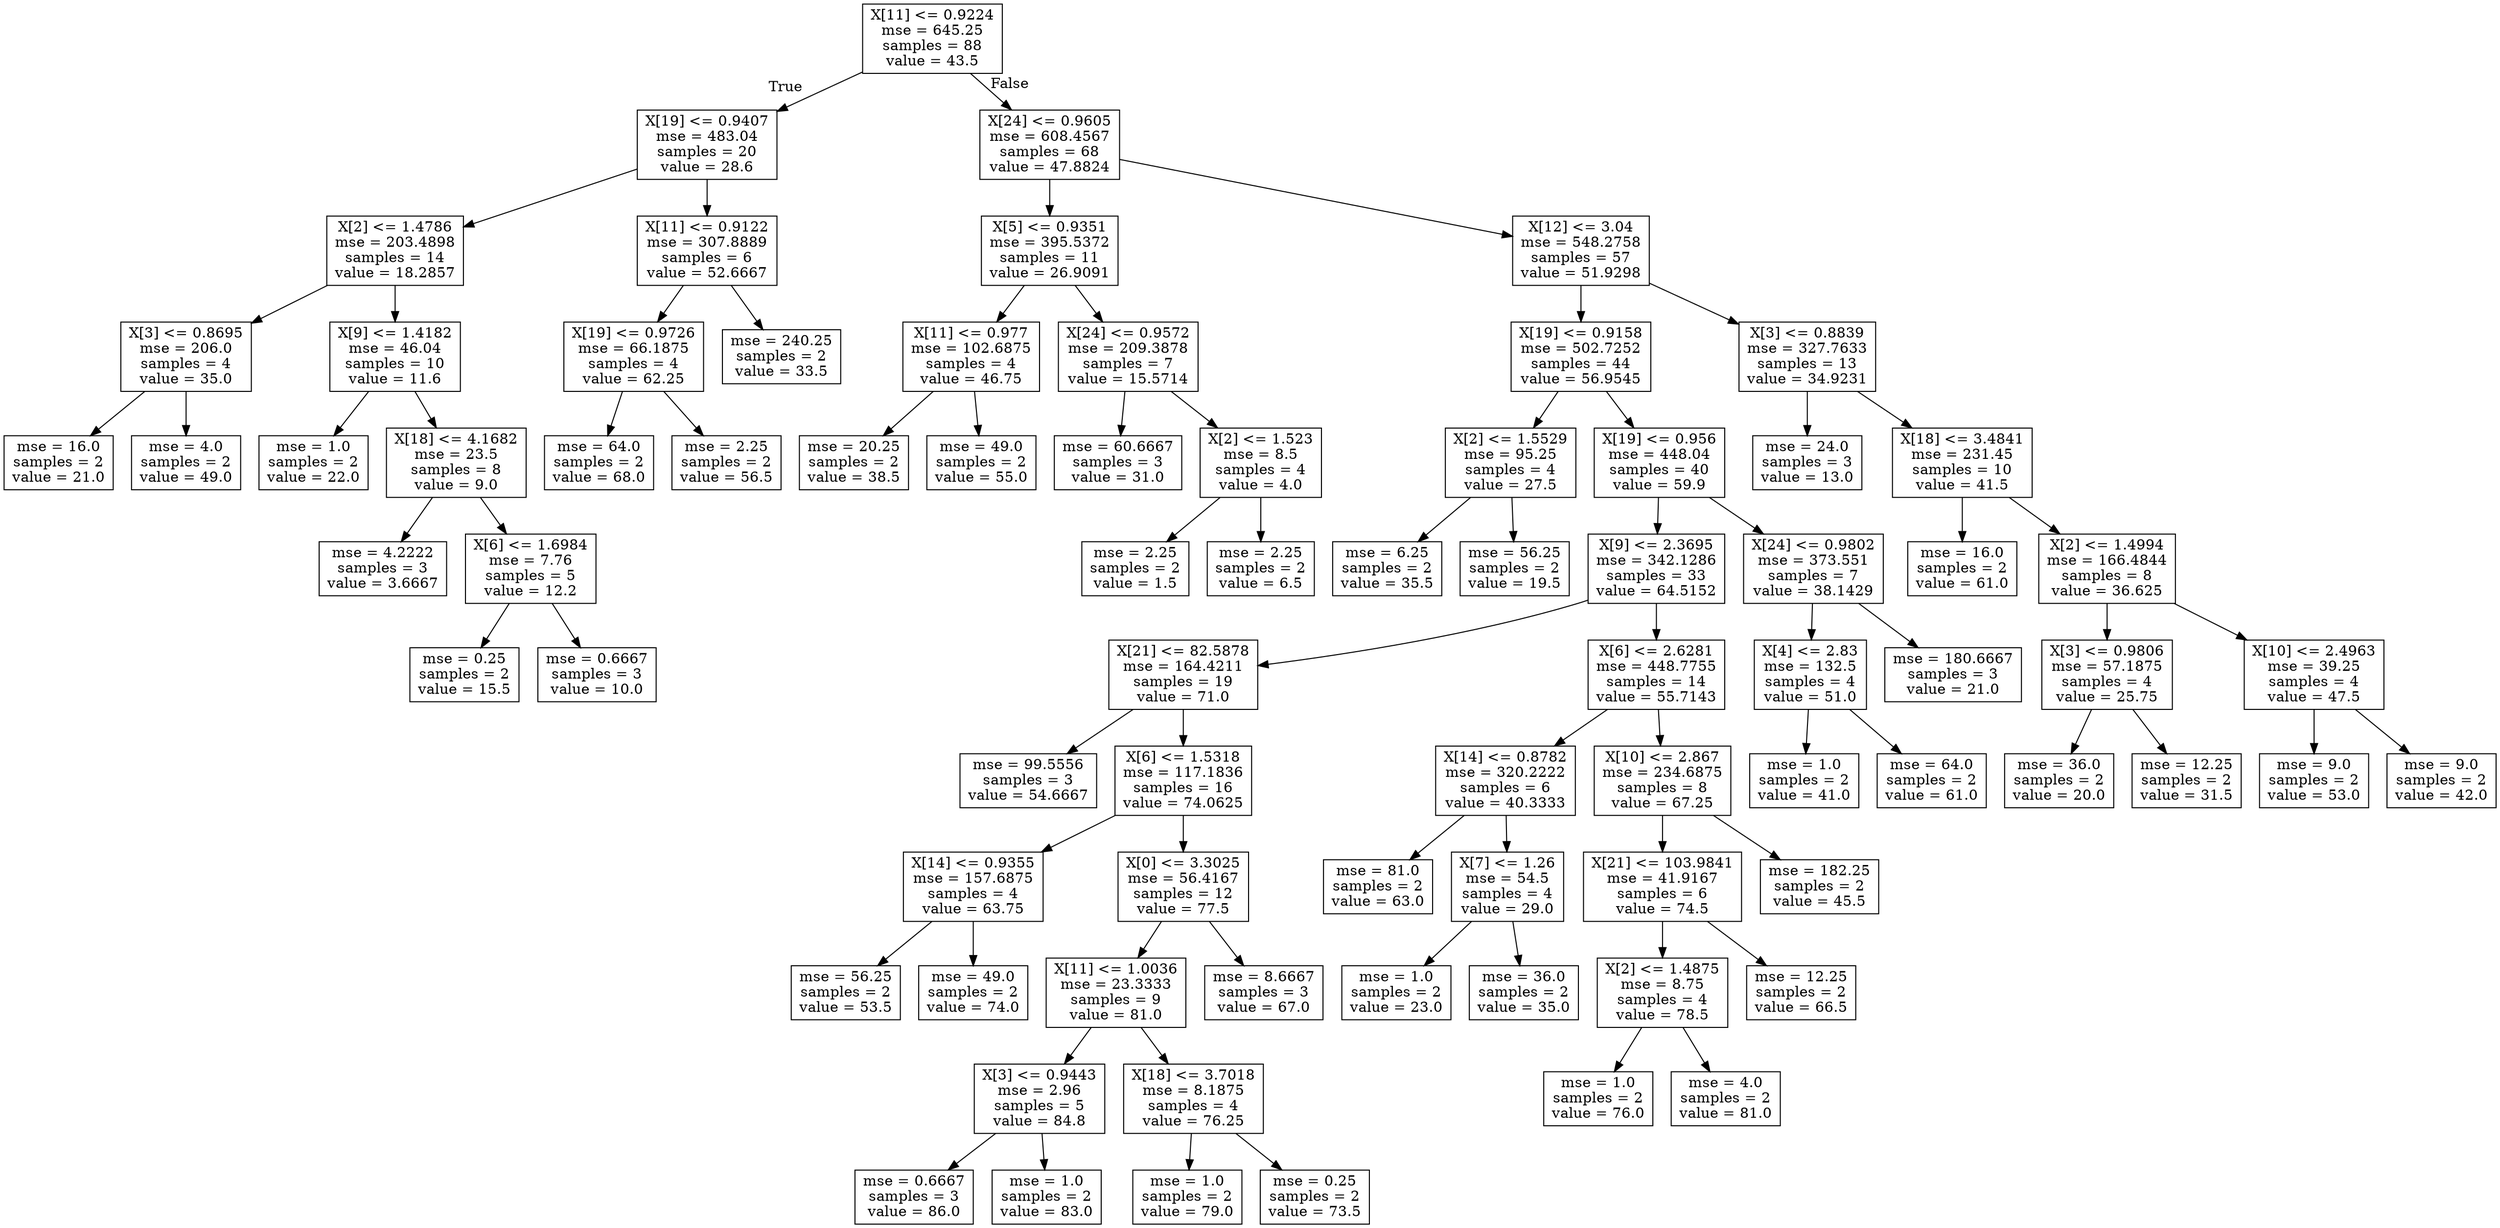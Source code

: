 digraph Tree {
node [shape=box] ;
0 [label="X[11] <= 0.9224\nmse = 645.25\nsamples = 88\nvalue = 43.5"] ;
1 [label="X[19] <= 0.9407\nmse = 483.04\nsamples = 20\nvalue = 28.6"] ;
0 -> 1 [labeldistance=2.5, labelangle=45, headlabel="True"] ;
2 [label="X[2] <= 1.4786\nmse = 203.4898\nsamples = 14\nvalue = 18.2857"] ;
1 -> 2 ;
3 [label="X[3] <= 0.8695\nmse = 206.0\nsamples = 4\nvalue = 35.0"] ;
2 -> 3 ;
4 [label="mse = 16.0\nsamples = 2\nvalue = 21.0"] ;
3 -> 4 ;
5 [label="mse = 4.0\nsamples = 2\nvalue = 49.0"] ;
3 -> 5 ;
6 [label="X[9] <= 1.4182\nmse = 46.04\nsamples = 10\nvalue = 11.6"] ;
2 -> 6 ;
7 [label="mse = 1.0\nsamples = 2\nvalue = 22.0"] ;
6 -> 7 ;
8 [label="X[18] <= 4.1682\nmse = 23.5\nsamples = 8\nvalue = 9.0"] ;
6 -> 8 ;
9 [label="mse = 4.2222\nsamples = 3\nvalue = 3.6667"] ;
8 -> 9 ;
10 [label="X[6] <= 1.6984\nmse = 7.76\nsamples = 5\nvalue = 12.2"] ;
8 -> 10 ;
11 [label="mse = 0.25\nsamples = 2\nvalue = 15.5"] ;
10 -> 11 ;
12 [label="mse = 0.6667\nsamples = 3\nvalue = 10.0"] ;
10 -> 12 ;
13 [label="X[11] <= 0.9122\nmse = 307.8889\nsamples = 6\nvalue = 52.6667"] ;
1 -> 13 ;
14 [label="X[19] <= 0.9726\nmse = 66.1875\nsamples = 4\nvalue = 62.25"] ;
13 -> 14 ;
15 [label="mse = 64.0\nsamples = 2\nvalue = 68.0"] ;
14 -> 15 ;
16 [label="mse = 2.25\nsamples = 2\nvalue = 56.5"] ;
14 -> 16 ;
17 [label="mse = 240.25\nsamples = 2\nvalue = 33.5"] ;
13 -> 17 ;
18 [label="X[24] <= 0.9605\nmse = 608.4567\nsamples = 68\nvalue = 47.8824"] ;
0 -> 18 [labeldistance=2.5, labelangle=-45, headlabel="False"] ;
19 [label="X[5] <= 0.9351\nmse = 395.5372\nsamples = 11\nvalue = 26.9091"] ;
18 -> 19 ;
20 [label="X[11] <= 0.977\nmse = 102.6875\nsamples = 4\nvalue = 46.75"] ;
19 -> 20 ;
21 [label="mse = 20.25\nsamples = 2\nvalue = 38.5"] ;
20 -> 21 ;
22 [label="mse = 49.0\nsamples = 2\nvalue = 55.0"] ;
20 -> 22 ;
23 [label="X[24] <= 0.9572\nmse = 209.3878\nsamples = 7\nvalue = 15.5714"] ;
19 -> 23 ;
24 [label="mse = 60.6667\nsamples = 3\nvalue = 31.0"] ;
23 -> 24 ;
25 [label="X[2] <= 1.523\nmse = 8.5\nsamples = 4\nvalue = 4.0"] ;
23 -> 25 ;
26 [label="mse = 2.25\nsamples = 2\nvalue = 1.5"] ;
25 -> 26 ;
27 [label="mse = 2.25\nsamples = 2\nvalue = 6.5"] ;
25 -> 27 ;
28 [label="X[12] <= 3.04\nmse = 548.2758\nsamples = 57\nvalue = 51.9298"] ;
18 -> 28 ;
29 [label="X[19] <= 0.9158\nmse = 502.7252\nsamples = 44\nvalue = 56.9545"] ;
28 -> 29 ;
30 [label="X[2] <= 1.5529\nmse = 95.25\nsamples = 4\nvalue = 27.5"] ;
29 -> 30 ;
31 [label="mse = 6.25\nsamples = 2\nvalue = 35.5"] ;
30 -> 31 ;
32 [label="mse = 56.25\nsamples = 2\nvalue = 19.5"] ;
30 -> 32 ;
33 [label="X[19] <= 0.956\nmse = 448.04\nsamples = 40\nvalue = 59.9"] ;
29 -> 33 ;
34 [label="X[9] <= 2.3695\nmse = 342.1286\nsamples = 33\nvalue = 64.5152"] ;
33 -> 34 ;
35 [label="X[21] <= 82.5878\nmse = 164.4211\nsamples = 19\nvalue = 71.0"] ;
34 -> 35 ;
36 [label="mse = 99.5556\nsamples = 3\nvalue = 54.6667"] ;
35 -> 36 ;
37 [label="X[6] <= 1.5318\nmse = 117.1836\nsamples = 16\nvalue = 74.0625"] ;
35 -> 37 ;
38 [label="X[14] <= 0.9355\nmse = 157.6875\nsamples = 4\nvalue = 63.75"] ;
37 -> 38 ;
39 [label="mse = 56.25\nsamples = 2\nvalue = 53.5"] ;
38 -> 39 ;
40 [label="mse = 49.0\nsamples = 2\nvalue = 74.0"] ;
38 -> 40 ;
41 [label="X[0] <= 3.3025\nmse = 56.4167\nsamples = 12\nvalue = 77.5"] ;
37 -> 41 ;
42 [label="X[11] <= 1.0036\nmse = 23.3333\nsamples = 9\nvalue = 81.0"] ;
41 -> 42 ;
43 [label="X[3] <= 0.9443\nmse = 2.96\nsamples = 5\nvalue = 84.8"] ;
42 -> 43 ;
44 [label="mse = 0.6667\nsamples = 3\nvalue = 86.0"] ;
43 -> 44 ;
45 [label="mse = 1.0\nsamples = 2\nvalue = 83.0"] ;
43 -> 45 ;
46 [label="X[18] <= 3.7018\nmse = 8.1875\nsamples = 4\nvalue = 76.25"] ;
42 -> 46 ;
47 [label="mse = 1.0\nsamples = 2\nvalue = 79.0"] ;
46 -> 47 ;
48 [label="mse = 0.25\nsamples = 2\nvalue = 73.5"] ;
46 -> 48 ;
49 [label="mse = 8.6667\nsamples = 3\nvalue = 67.0"] ;
41 -> 49 ;
50 [label="X[6] <= 2.6281\nmse = 448.7755\nsamples = 14\nvalue = 55.7143"] ;
34 -> 50 ;
51 [label="X[14] <= 0.8782\nmse = 320.2222\nsamples = 6\nvalue = 40.3333"] ;
50 -> 51 ;
52 [label="mse = 81.0\nsamples = 2\nvalue = 63.0"] ;
51 -> 52 ;
53 [label="X[7] <= 1.26\nmse = 54.5\nsamples = 4\nvalue = 29.0"] ;
51 -> 53 ;
54 [label="mse = 1.0\nsamples = 2\nvalue = 23.0"] ;
53 -> 54 ;
55 [label="mse = 36.0\nsamples = 2\nvalue = 35.0"] ;
53 -> 55 ;
56 [label="X[10] <= 2.867\nmse = 234.6875\nsamples = 8\nvalue = 67.25"] ;
50 -> 56 ;
57 [label="X[21] <= 103.9841\nmse = 41.9167\nsamples = 6\nvalue = 74.5"] ;
56 -> 57 ;
58 [label="X[2] <= 1.4875\nmse = 8.75\nsamples = 4\nvalue = 78.5"] ;
57 -> 58 ;
59 [label="mse = 1.0\nsamples = 2\nvalue = 76.0"] ;
58 -> 59 ;
60 [label="mse = 4.0\nsamples = 2\nvalue = 81.0"] ;
58 -> 60 ;
61 [label="mse = 12.25\nsamples = 2\nvalue = 66.5"] ;
57 -> 61 ;
62 [label="mse = 182.25\nsamples = 2\nvalue = 45.5"] ;
56 -> 62 ;
63 [label="X[24] <= 0.9802\nmse = 373.551\nsamples = 7\nvalue = 38.1429"] ;
33 -> 63 ;
64 [label="X[4] <= 2.83\nmse = 132.5\nsamples = 4\nvalue = 51.0"] ;
63 -> 64 ;
65 [label="mse = 1.0\nsamples = 2\nvalue = 41.0"] ;
64 -> 65 ;
66 [label="mse = 64.0\nsamples = 2\nvalue = 61.0"] ;
64 -> 66 ;
67 [label="mse = 180.6667\nsamples = 3\nvalue = 21.0"] ;
63 -> 67 ;
68 [label="X[3] <= 0.8839\nmse = 327.7633\nsamples = 13\nvalue = 34.9231"] ;
28 -> 68 ;
69 [label="mse = 24.0\nsamples = 3\nvalue = 13.0"] ;
68 -> 69 ;
70 [label="X[18] <= 3.4841\nmse = 231.45\nsamples = 10\nvalue = 41.5"] ;
68 -> 70 ;
71 [label="mse = 16.0\nsamples = 2\nvalue = 61.0"] ;
70 -> 71 ;
72 [label="X[2] <= 1.4994\nmse = 166.4844\nsamples = 8\nvalue = 36.625"] ;
70 -> 72 ;
73 [label="X[3] <= 0.9806\nmse = 57.1875\nsamples = 4\nvalue = 25.75"] ;
72 -> 73 ;
74 [label="mse = 36.0\nsamples = 2\nvalue = 20.0"] ;
73 -> 74 ;
75 [label="mse = 12.25\nsamples = 2\nvalue = 31.5"] ;
73 -> 75 ;
76 [label="X[10] <= 2.4963\nmse = 39.25\nsamples = 4\nvalue = 47.5"] ;
72 -> 76 ;
77 [label="mse = 9.0\nsamples = 2\nvalue = 53.0"] ;
76 -> 77 ;
78 [label="mse = 9.0\nsamples = 2\nvalue = 42.0"] ;
76 -> 78 ;
}